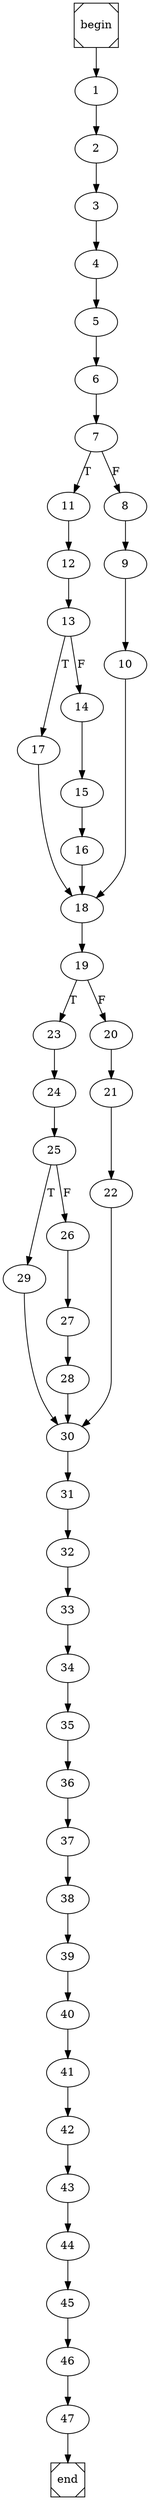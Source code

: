 digraph cfg {
	begin [shape=Msquare];
	end [shape=Msquare];
	begin -> 1;	1 -> 2;	2 -> 3;	3 -> 4;	4 -> 5;	5 -> 6;	6 -> 7;	7 -> 11[label=T];	7 -> 8[label=F];	8 -> 9;	9 -> 10;	10 -> 18;	11 -> 12;	12 -> 13;	13 -> 17[label=T];	13 -> 14[label=F];	14 -> 15;	15 -> 16;	16 -> 18;	17 -> 18;	18 -> 19;	19 -> 23[label=T];	19 -> 20[label=F];	20 -> 21;	21 -> 22;	22 -> 30;	23 -> 24;	24 -> 25;	25 -> 29[label=T];	25 -> 26[label=F];	26 -> 27;	27 -> 28;	28 -> 30;	29 -> 30;	30 -> 31;	31 -> 32;	32 -> 33;	33 -> 34;	34 -> 35;	35 -> 36;	36 -> 37;	37 -> 38;	38 -> 39;	39 -> 40;	40 -> 41;	41 -> 42;	42 -> 43;	43 -> 44;	44 -> 45;	45 -> 46;	46 -> 47;	47 -> end;}
